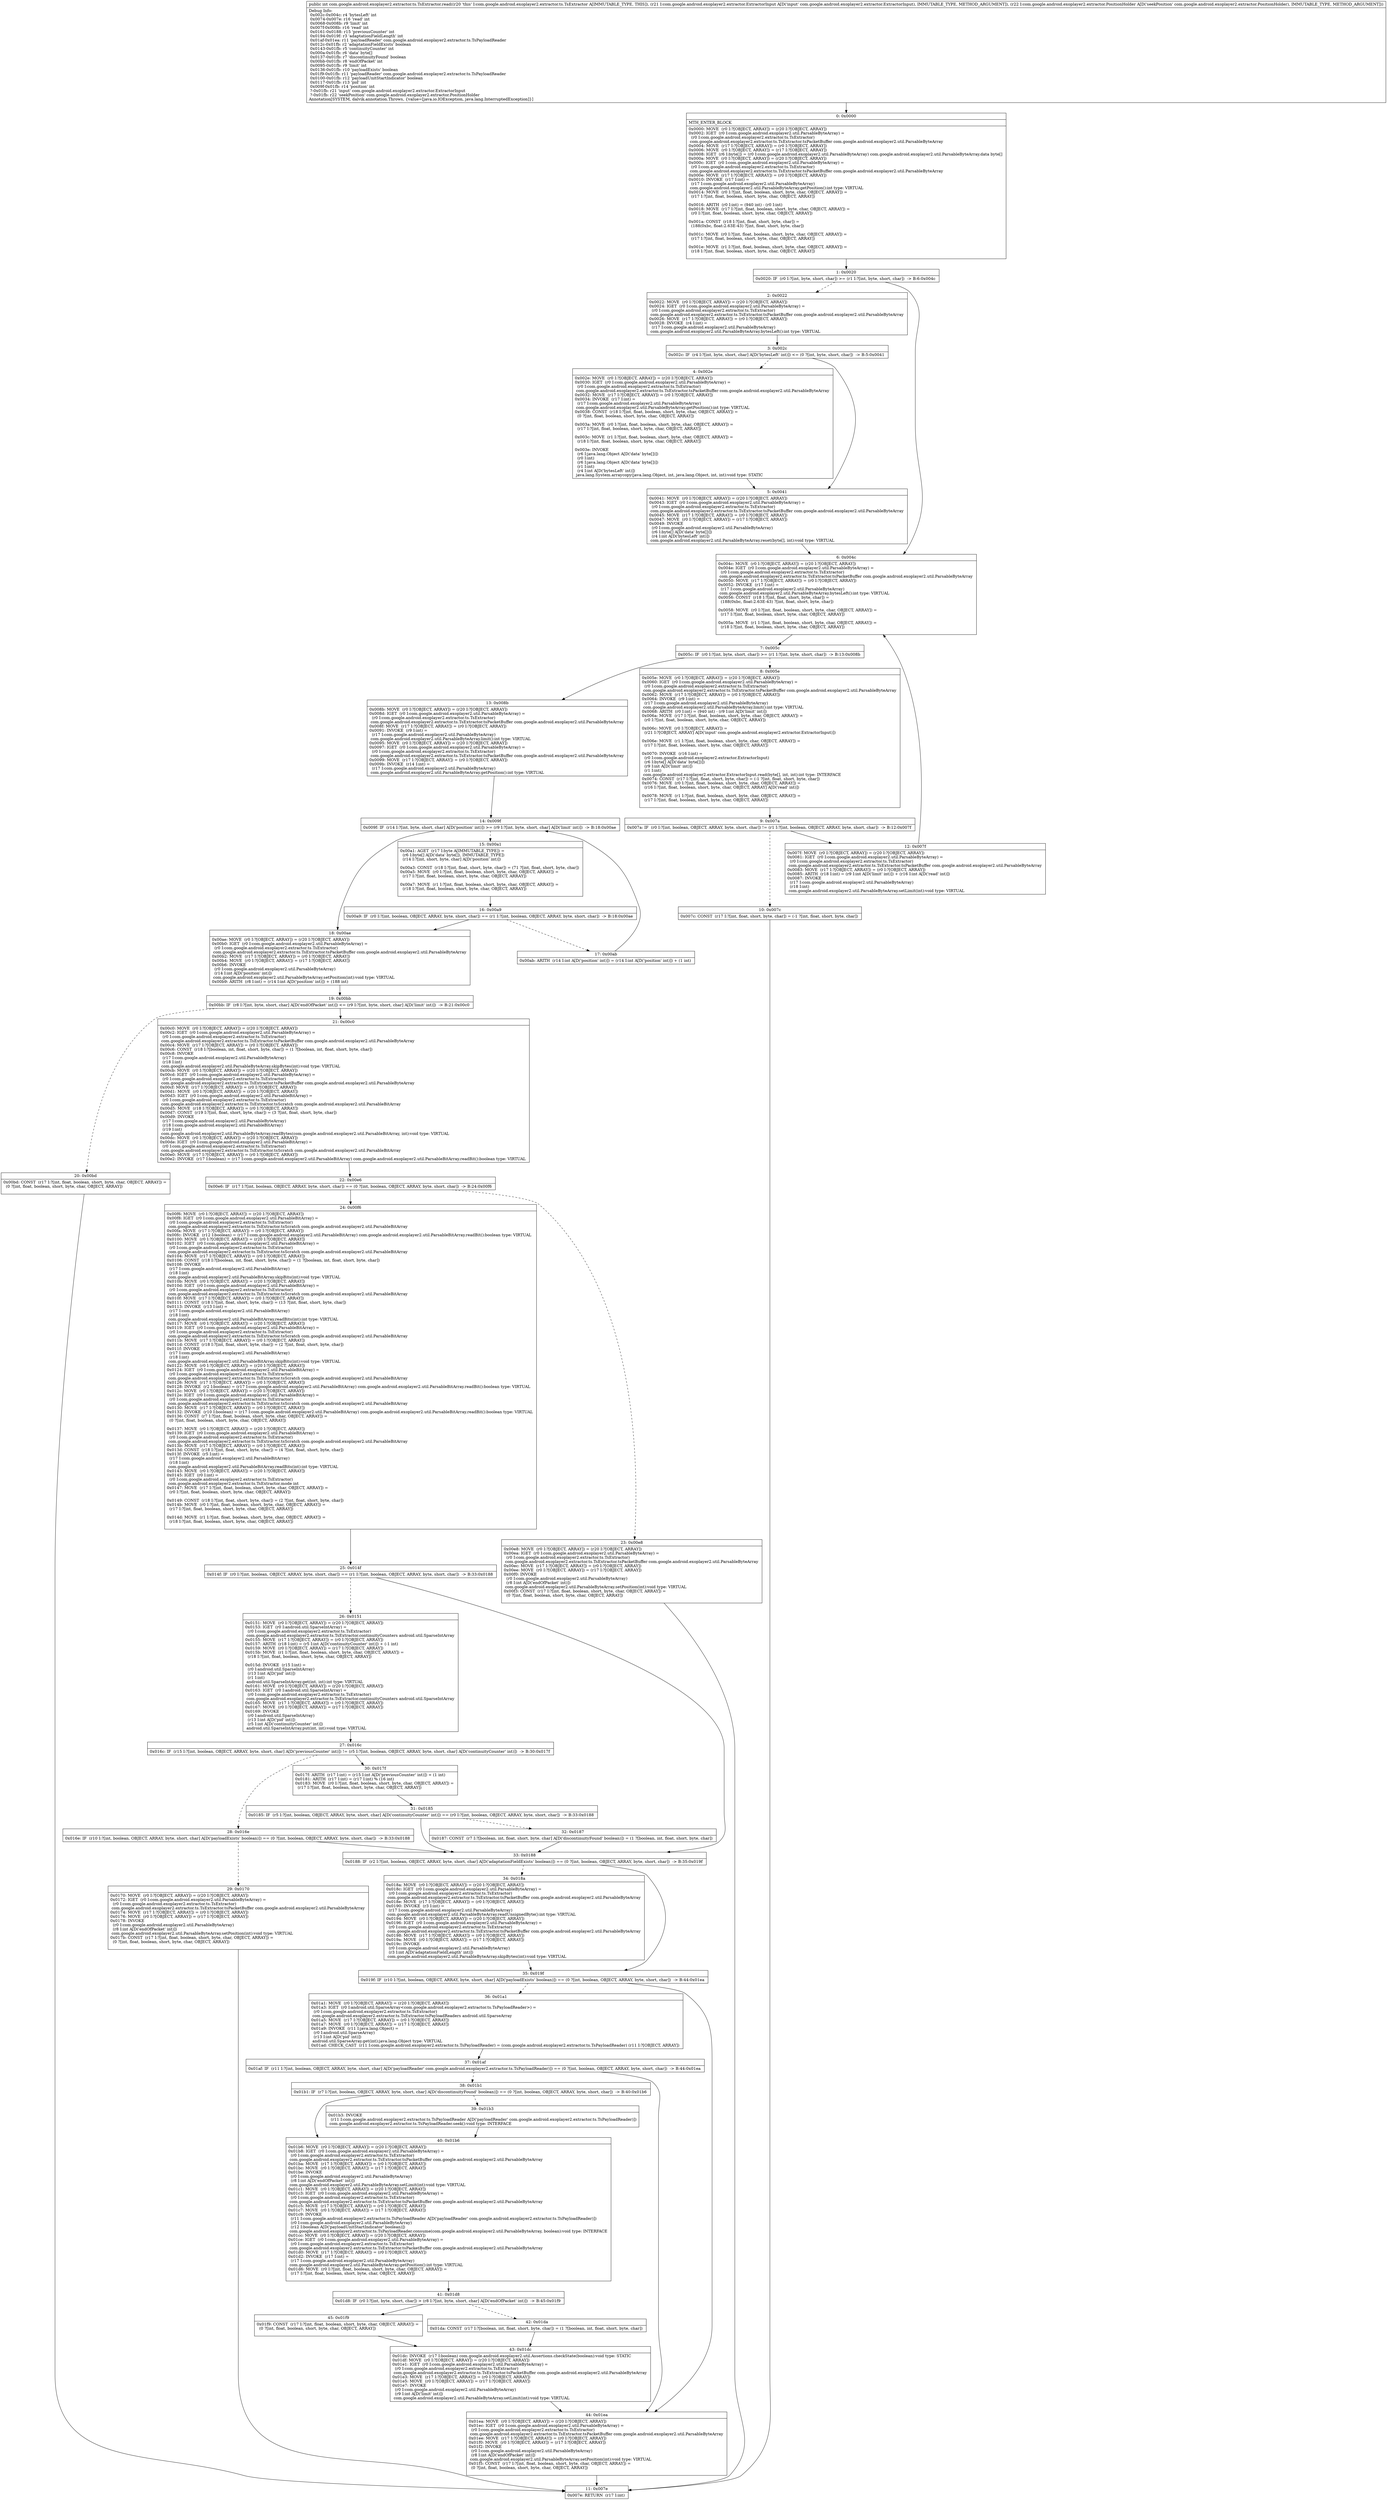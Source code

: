 digraph "CFG forcom.google.android.exoplayer2.extractor.ts.TsExtractor.read(Lcom\/google\/android\/exoplayer2\/extractor\/ExtractorInput;Lcom\/google\/android\/exoplayer2\/extractor\/PositionHolder;)I" {
Node_0 [shape=record,label="{0\:\ 0x0000|MTH_ENTER_BLOCK\l|0x0000: MOVE  (r0 I:?[OBJECT, ARRAY]) = (r20 I:?[OBJECT, ARRAY]) \l0x0002: IGET  (r0 I:com.google.android.exoplayer2.util.ParsableByteArray) = \l  (r0 I:com.google.android.exoplayer2.extractor.ts.TsExtractor)\l com.google.android.exoplayer2.extractor.ts.TsExtractor.tsPacketBuffer com.google.android.exoplayer2.util.ParsableByteArray \l0x0004: MOVE  (r17 I:?[OBJECT, ARRAY]) = (r0 I:?[OBJECT, ARRAY]) \l0x0006: MOVE  (r0 I:?[OBJECT, ARRAY]) = (r17 I:?[OBJECT, ARRAY]) \l0x0008: IGET  (r6 I:byte[]) = (r0 I:com.google.android.exoplayer2.util.ParsableByteArray) com.google.android.exoplayer2.util.ParsableByteArray.data byte[] \l0x000a: MOVE  (r0 I:?[OBJECT, ARRAY]) = (r20 I:?[OBJECT, ARRAY]) \l0x000c: IGET  (r0 I:com.google.android.exoplayer2.util.ParsableByteArray) = \l  (r0 I:com.google.android.exoplayer2.extractor.ts.TsExtractor)\l com.google.android.exoplayer2.extractor.ts.TsExtractor.tsPacketBuffer com.google.android.exoplayer2.util.ParsableByteArray \l0x000e: MOVE  (r17 I:?[OBJECT, ARRAY]) = (r0 I:?[OBJECT, ARRAY]) \l0x0010: INVOKE  (r17 I:int) = \l  (r17 I:com.google.android.exoplayer2.util.ParsableByteArray)\l com.google.android.exoplayer2.util.ParsableByteArray.getPosition():int type: VIRTUAL \l0x0014: MOVE  (r0 I:?[int, float, boolean, short, byte, char, OBJECT, ARRAY]) = \l  (r17 I:?[int, float, boolean, short, byte, char, OBJECT, ARRAY])\l \l0x0016: ARITH  (r0 I:int) = (940 int) \- (r0 I:int) \l0x0018: MOVE  (r17 I:?[int, float, boolean, short, byte, char, OBJECT, ARRAY]) = \l  (r0 I:?[int, float, boolean, short, byte, char, OBJECT, ARRAY])\l \l0x001a: CONST  (r18 I:?[int, float, short, byte, char]) = \l  (188(0xbc, float:2.63E\-43) ?[int, float, short, byte, char])\l \l0x001c: MOVE  (r0 I:?[int, float, boolean, short, byte, char, OBJECT, ARRAY]) = \l  (r17 I:?[int, float, boolean, short, byte, char, OBJECT, ARRAY])\l \l0x001e: MOVE  (r1 I:?[int, float, boolean, short, byte, char, OBJECT, ARRAY]) = \l  (r18 I:?[int, float, boolean, short, byte, char, OBJECT, ARRAY])\l \l}"];
Node_1 [shape=record,label="{1\:\ 0x0020|0x0020: IF  (r0 I:?[int, byte, short, char]) \>= (r1 I:?[int, byte, short, char])  \-\> B:6:0x004c \l}"];
Node_2 [shape=record,label="{2\:\ 0x0022|0x0022: MOVE  (r0 I:?[OBJECT, ARRAY]) = (r20 I:?[OBJECT, ARRAY]) \l0x0024: IGET  (r0 I:com.google.android.exoplayer2.util.ParsableByteArray) = \l  (r0 I:com.google.android.exoplayer2.extractor.ts.TsExtractor)\l com.google.android.exoplayer2.extractor.ts.TsExtractor.tsPacketBuffer com.google.android.exoplayer2.util.ParsableByteArray \l0x0026: MOVE  (r17 I:?[OBJECT, ARRAY]) = (r0 I:?[OBJECT, ARRAY]) \l0x0028: INVOKE  (r4 I:int) = \l  (r17 I:com.google.android.exoplayer2.util.ParsableByteArray)\l com.google.android.exoplayer2.util.ParsableByteArray.bytesLeft():int type: VIRTUAL \l}"];
Node_3 [shape=record,label="{3\:\ 0x002c|0x002c: IF  (r4 I:?[int, byte, short, char] A[D('bytesLeft' int)]) \<= (0 ?[int, byte, short, char])  \-\> B:5:0x0041 \l}"];
Node_4 [shape=record,label="{4\:\ 0x002e|0x002e: MOVE  (r0 I:?[OBJECT, ARRAY]) = (r20 I:?[OBJECT, ARRAY]) \l0x0030: IGET  (r0 I:com.google.android.exoplayer2.util.ParsableByteArray) = \l  (r0 I:com.google.android.exoplayer2.extractor.ts.TsExtractor)\l com.google.android.exoplayer2.extractor.ts.TsExtractor.tsPacketBuffer com.google.android.exoplayer2.util.ParsableByteArray \l0x0032: MOVE  (r17 I:?[OBJECT, ARRAY]) = (r0 I:?[OBJECT, ARRAY]) \l0x0034: INVOKE  (r17 I:int) = \l  (r17 I:com.google.android.exoplayer2.util.ParsableByteArray)\l com.google.android.exoplayer2.util.ParsableByteArray.getPosition():int type: VIRTUAL \l0x0038: CONST  (r18 I:?[int, float, boolean, short, byte, char, OBJECT, ARRAY]) = \l  (0 ?[int, float, boolean, short, byte, char, OBJECT, ARRAY])\l \l0x003a: MOVE  (r0 I:?[int, float, boolean, short, byte, char, OBJECT, ARRAY]) = \l  (r17 I:?[int, float, boolean, short, byte, char, OBJECT, ARRAY])\l \l0x003c: MOVE  (r1 I:?[int, float, boolean, short, byte, char, OBJECT, ARRAY]) = \l  (r18 I:?[int, float, boolean, short, byte, char, OBJECT, ARRAY])\l \l0x003e: INVOKE  \l  (r6 I:java.lang.Object A[D('data' byte[])])\l  (r0 I:int)\l  (r6 I:java.lang.Object A[D('data' byte[])])\l  (r1 I:int)\l  (r4 I:int A[D('bytesLeft' int)])\l java.lang.System.arraycopy(java.lang.Object, int, java.lang.Object, int, int):void type: STATIC \l}"];
Node_5 [shape=record,label="{5\:\ 0x0041|0x0041: MOVE  (r0 I:?[OBJECT, ARRAY]) = (r20 I:?[OBJECT, ARRAY]) \l0x0043: IGET  (r0 I:com.google.android.exoplayer2.util.ParsableByteArray) = \l  (r0 I:com.google.android.exoplayer2.extractor.ts.TsExtractor)\l com.google.android.exoplayer2.extractor.ts.TsExtractor.tsPacketBuffer com.google.android.exoplayer2.util.ParsableByteArray \l0x0045: MOVE  (r17 I:?[OBJECT, ARRAY]) = (r0 I:?[OBJECT, ARRAY]) \l0x0047: MOVE  (r0 I:?[OBJECT, ARRAY]) = (r17 I:?[OBJECT, ARRAY]) \l0x0049: INVOKE  \l  (r0 I:com.google.android.exoplayer2.util.ParsableByteArray)\l  (r6 I:byte[] A[D('data' byte[])])\l  (r4 I:int A[D('bytesLeft' int)])\l com.google.android.exoplayer2.util.ParsableByteArray.reset(byte[], int):void type: VIRTUAL \l}"];
Node_6 [shape=record,label="{6\:\ 0x004c|0x004c: MOVE  (r0 I:?[OBJECT, ARRAY]) = (r20 I:?[OBJECT, ARRAY]) \l0x004e: IGET  (r0 I:com.google.android.exoplayer2.util.ParsableByteArray) = \l  (r0 I:com.google.android.exoplayer2.extractor.ts.TsExtractor)\l com.google.android.exoplayer2.extractor.ts.TsExtractor.tsPacketBuffer com.google.android.exoplayer2.util.ParsableByteArray \l0x0050: MOVE  (r17 I:?[OBJECT, ARRAY]) = (r0 I:?[OBJECT, ARRAY]) \l0x0052: INVOKE  (r17 I:int) = \l  (r17 I:com.google.android.exoplayer2.util.ParsableByteArray)\l com.google.android.exoplayer2.util.ParsableByteArray.bytesLeft():int type: VIRTUAL \l0x0056: CONST  (r18 I:?[int, float, short, byte, char]) = \l  (188(0xbc, float:2.63E\-43) ?[int, float, short, byte, char])\l \l0x0058: MOVE  (r0 I:?[int, float, boolean, short, byte, char, OBJECT, ARRAY]) = \l  (r17 I:?[int, float, boolean, short, byte, char, OBJECT, ARRAY])\l \l0x005a: MOVE  (r1 I:?[int, float, boolean, short, byte, char, OBJECT, ARRAY]) = \l  (r18 I:?[int, float, boolean, short, byte, char, OBJECT, ARRAY])\l \l}"];
Node_7 [shape=record,label="{7\:\ 0x005c|0x005c: IF  (r0 I:?[int, byte, short, char]) \>= (r1 I:?[int, byte, short, char])  \-\> B:13:0x008b \l}"];
Node_8 [shape=record,label="{8\:\ 0x005e|0x005e: MOVE  (r0 I:?[OBJECT, ARRAY]) = (r20 I:?[OBJECT, ARRAY]) \l0x0060: IGET  (r0 I:com.google.android.exoplayer2.util.ParsableByteArray) = \l  (r0 I:com.google.android.exoplayer2.extractor.ts.TsExtractor)\l com.google.android.exoplayer2.extractor.ts.TsExtractor.tsPacketBuffer com.google.android.exoplayer2.util.ParsableByteArray \l0x0062: MOVE  (r17 I:?[OBJECT, ARRAY]) = (r0 I:?[OBJECT, ARRAY]) \l0x0064: INVOKE  (r9 I:int) = \l  (r17 I:com.google.android.exoplayer2.util.ParsableByteArray)\l com.google.android.exoplayer2.util.ParsableByteArray.limit():int type: VIRTUAL \l0x0068: ARITH  (r0 I:int) = (940 int) \- (r9 I:int A[D('limit' int)]) \l0x006a: MOVE  (r17 I:?[int, float, boolean, short, byte, char, OBJECT, ARRAY]) = \l  (r0 I:?[int, float, boolean, short, byte, char, OBJECT, ARRAY])\l \l0x006c: MOVE  (r0 I:?[OBJECT, ARRAY]) = \l  (r21 I:?[OBJECT, ARRAY] A[D('input' com.google.android.exoplayer2.extractor.ExtractorInput)])\l \l0x006e: MOVE  (r1 I:?[int, float, boolean, short, byte, char, OBJECT, ARRAY]) = \l  (r17 I:?[int, float, boolean, short, byte, char, OBJECT, ARRAY])\l \l0x0070: INVOKE  (r16 I:int) = \l  (r0 I:com.google.android.exoplayer2.extractor.ExtractorInput)\l  (r6 I:byte[] A[D('data' byte[])])\l  (r9 I:int A[D('limit' int)])\l  (r1 I:int)\l com.google.android.exoplayer2.extractor.ExtractorInput.read(byte[], int, int):int type: INTERFACE \l0x0074: CONST  (r17 I:?[int, float, short, byte, char]) = (\-1 ?[int, float, short, byte, char]) \l0x0076: MOVE  (r0 I:?[int, float, boolean, short, byte, char, OBJECT, ARRAY]) = \l  (r16 I:?[int, float, boolean, short, byte, char, OBJECT, ARRAY] A[D('read' int)])\l \l0x0078: MOVE  (r1 I:?[int, float, boolean, short, byte, char, OBJECT, ARRAY]) = \l  (r17 I:?[int, float, boolean, short, byte, char, OBJECT, ARRAY])\l \l}"];
Node_9 [shape=record,label="{9\:\ 0x007a|0x007a: IF  (r0 I:?[int, boolean, OBJECT, ARRAY, byte, short, char]) != (r1 I:?[int, boolean, OBJECT, ARRAY, byte, short, char])  \-\> B:12:0x007f \l}"];
Node_10 [shape=record,label="{10\:\ 0x007c|0x007c: CONST  (r17 I:?[int, float, short, byte, char]) = (\-1 ?[int, float, short, byte, char]) \l}"];
Node_11 [shape=record,label="{11\:\ 0x007e|0x007e: RETURN  (r17 I:int) \l}"];
Node_12 [shape=record,label="{12\:\ 0x007f|0x007f: MOVE  (r0 I:?[OBJECT, ARRAY]) = (r20 I:?[OBJECT, ARRAY]) \l0x0081: IGET  (r0 I:com.google.android.exoplayer2.util.ParsableByteArray) = \l  (r0 I:com.google.android.exoplayer2.extractor.ts.TsExtractor)\l com.google.android.exoplayer2.extractor.ts.TsExtractor.tsPacketBuffer com.google.android.exoplayer2.util.ParsableByteArray \l0x0083: MOVE  (r17 I:?[OBJECT, ARRAY]) = (r0 I:?[OBJECT, ARRAY]) \l0x0085: ARITH  (r18 I:int) = (r9 I:int A[D('limit' int)]) + (r16 I:int A[D('read' int)]) \l0x0087: INVOKE  \l  (r17 I:com.google.android.exoplayer2.util.ParsableByteArray)\l  (r18 I:int)\l com.google.android.exoplayer2.util.ParsableByteArray.setLimit(int):void type: VIRTUAL \l}"];
Node_13 [shape=record,label="{13\:\ 0x008b|0x008b: MOVE  (r0 I:?[OBJECT, ARRAY]) = (r20 I:?[OBJECT, ARRAY]) \l0x008d: IGET  (r0 I:com.google.android.exoplayer2.util.ParsableByteArray) = \l  (r0 I:com.google.android.exoplayer2.extractor.ts.TsExtractor)\l com.google.android.exoplayer2.extractor.ts.TsExtractor.tsPacketBuffer com.google.android.exoplayer2.util.ParsableByteArray \l0x008f: MOVE  (r17 I:?[OBJECT, ARRAY]) = (r0 I:?[OBJECT, ARRAY]) \l0x0091: INVOKE  (r9 I:int) = \l  (r17 I:com.google.android.exoplayer2.util.ParsableByteArray)\l com.google.android.exoplayer2.util.ParsableByteArray.limit():int type: VIRTUAL \l0x0095: MOVE  (r0 I:?[OBJECT, ARRAY]) = (r20 I:?[OBJECT, ARRAY]) \l0x0097: IGET  (r0 I:com.google.android.exoplayer2.util.ParsableByteArray) = \l  (r0 I:com.google.android.exoplayer2.extractor.ts.TsExtractor)\l com.google.android.exoplayer2.extractor.ts.TsExtractor.tsPacketBuffer com.google.android.exoplayer2.util.ParsableByteArray \l0x0099: MOVE  (r17 I:?[OBJECT, ARRAY]) = (r0 I:?[OBJECT, ARRAY]) \l0x009b: INVOKE  (r14 I:int) = \l  (r17 I:com.google.android.exoplayer2.util.ParsableByteArray)\l com.google.android.exoplayer2.util.ParsableByteArray.getPosition():int type: VIRTUAL \l}"];
Node_14 [shape=record,label="{14\:\ 0x009f|0x009f: IF  (r14 I:?[int, byte, short, char] A[D('position' int)]) \>= (r9 I:?[int, byte, short, char] A[D('limit' int)])  \-\> B:18:0x00ae \l}"];
Node_15 [shape=record,label="{15\:\ 0x00a1|0x00a1: AGET  (r17 I:byte A[IMMUTABLE_TYPE]) = \l  (r6 I:byte[] A[D('data' byte[]), IMMUTABLE_TYPE])\l  (r14 I:?[int, short, byte, char] A[D('position' int)])\l \l0x00a3: CONST  (r18 I:?[int, float, short, byte, char]) = (71 ?[int, float, short, byte, char]) \l0x00a5: MOVE  (r0 I:?[int, float, boolean, short, byte, char, OBJECT, ARRAY]) = \l  (r17 I:?[int, float, boolean, short, byte, char, OBJECT, ARRAY])\l \l0x00a7: MOVE  (r1 I:?[int, float, boolean, short, byte, char, OBJECT, ARRAY]) = \l  (r18 I:?[int, float, boolean, short, byte, char, OBJECT, ARRAY])\l \l}"];
Node_16 [shape=record,label="{16\:\ 0x00a9|0x00a9: IF  (r0 I:?[int, boolean, OBJECT, ARRAY, byte, short, char]) == (r1 I:?[int, boolean, OBJECT, ARRAY, byte, short, char])  \-\> B:18:0x00ae \l}"];
Node_17 [shape=record,label="{17\:\ 0x00ab|0x00ab: ARITH  (r14 I:int A[D('position' int)]) = (r14 I:int A[D('position' int)]) + (1 int) \l}"];
Node_18 [shape=record,label="{18\:\ 0x00ae|0x00ae: MOVE  (r0 I:?[OBJECT, ARRAY]) = (r20 I:?[OBJECT, ARRAY]) \l0x00b0: IGET  (r0 I:com.google.android.exoplayer2.util.ParsableByteArray) = \l  (r0 I:com.google.android.exoplayer2.extractor.ts.TsExtractor)\l com.google.android.exoplayer2.extractor.ts.TsExtractor.tsPacketBuffer com.google.android.exoplayer2.util.ParsableByteArray \l0x00b2: MOVE  (r17 I:?[OBJECT, ARRAY]) = (r0 I:?[OBJECT, ARRAY]) \l0x00b4: MOVE  (r0 I:?[OBJECT, ARRAY]) = (r17 I:?[OBJECT, ARRAY]) \l0x00b6: INVOKE  \l  (r0 I:com.google.android.exoplayer2.util.ParsableByteArray)\l  (r14 I:int A[D('position' int)])\l com.google.android.exoplayer2.util.ParsableByteArray.setPosition(int):void type: VIRTUAL \l0x00b9: ARITH  (r8 I:int) = (r14 I:int A[D('position' int)]) + (188 int) \l}"];
Node_19 [shape=record,label="{19\:\ 0x00bb|0x00bb: IF  (r8 I:?[int, byte, short, char] A[D('endOfPacket' int)]) \<= (r9 I:?[int, byte, short, char] A[D('limit' int)])  \-\> B:21:0x00c0 \l}"];
Node_20 [shape=record,label="{20\:\ 0x00bd|0x00bd: CONST  (r17 I:?[int, float, boolean, short, byte, char, OBJECT, ARRAY]) = \l  (0 ?[int, float, boolean, short, byte, char, OBJECT, ARRAY])\l \l}"];
Node_21 [shape=record,label="{21\:\ 0x00c0|0x00c0: MOVE  (r0 I:?[OBJECT, ARRAY]) = (r20 I:?[OBJECT, ARRAY]) \l0x00c2: IGET  (r0 I:com.google.android.exoplayer2.util.ParsableByteArray) = \l  (r0 I:com.google.android.exoplayer2.extractor.ts.TsExtractor)\l com.google.android.exoplayer2.extractor.ts.TsExtractor.tsPacketBuffer com.google.android.exoplayer2.util.ParsableByteArray \l0x00c4: MOVE  (r17 I:?[OBJECT, ARRAY]) = (r0 I:?[OBJECT, ARRAY]) \l0x00c6: CONST  (r18 I:?[boolean, int, float, short, byte, char]) = (1 ?[boolean, int, float, short, byte, char]) \l0x00c8: INVOKE  \l  (r17 I:com.google.android.exoplayer2.util.ParsableByteArray)\l  (r18 I:int)\l com.google.android.exoplayer2.util.ParsableByteArray.skipBytes(int):void type: VIRTUAL \l0x00cb: MOVE  (r0 I:?[OBJECT, ARRAY]) = (r20 I:?[OBJECT, ARRAY]) \l0x00cd: IGET  (r0 I:com.google.android.exoplayer2.util.ParsableByteArray) = \l  (r0 I:com.google.android.exoplayer2.extractor.ts.TsExtractor)\l com.google.android.exoplayer2.extractor.ts.TsExtractor.tsPacketBuffer com.google.android.exoplayer2.util.ParsableByteArray \l0x00cf: MOVE  (r17 I:?[OBJECT, ARRAY]) = (r0 I:?[OBJECT, ARRAY]) \l0x00d1: MOVE  (r0 I:?[OBJECT, ARRAY]) = (r20 I:?[OBJECT, ARRAY]) \l0x00d3: IGET  (r0 I:com.google.android.exoplayer2.util.ParsableBitArray) = \l  (r0 I:com.google.android.exoplayer2.extractor.ts.TsExtractor)\l com.google.android.exoplayer2.extractor.ts.TsExtractor.tsScratch com.google.android.exoplayer2.util.ParsableBitArray \l0x00d5: MOVE  (r18 I:?[OBJECT, ARRAY]) = (r0 I:?[OBJECT, ARRAY]) \l0x00d7: CONST  (r19 I:?[int, float, short, byte, char]) = (3 ?[int, float, short, byte, char]) \l0x00d9: INVOKE  \l  (r17 I:com.google.android.exoplayer2.util.ParsableByteArray)\l  (r18 I:com.google.android.exoplayer2.util.ParsableBitArray)\l  (r19 I:int)\l com.google.android.exoplayer2.util.ParsableByteArray.readBytes(com.google.android.exoplayer2.util.ParsableBitArray, int):void type: VIRTUAL \l0x00dc: MOVE  (r0 I:?[OBJECT, ARRAY]) = (r20 I:?[OBJECT, ARRAY]) \l0x00de: IGET  (r0 I:com.google.android.exoplayer2.util.ParsableBitArray) = \l  (r0 I:com.google.android.exoplayer2.extractor.ts.TsExtractor)\l com.google.android.exoplayer2.extractor.ts.TsExtractor.tsScratch com.google.android.exoplayer2.util.ParsableBitArray \l0x00e0: MOVE  (r17 I:?[OBJECT, ARRAY]) = (r0 I:?[OBJECT, ARRAY]) \l0x00e2: INVOKE  (r17 I:boolean) = (r17 I:com.google.android.exoplayer2.util.ParsableBitArray) com.google.android.exoplayer2.util.ParsableBitArray.readBit():boolean type: VIRTUAL \l}"];
Node_22 [shape=record,label="{22\:\ 0x00e6|0x00e6: IF  (r17 I:?[int, boolean, OBJECT, ARRAY, byte, short, char]) == (0 ?[int, boolean, OBJECT, ARRAY, byte, short, char])  \-\> B:24:0x00f6 \l}"];
Node_23 [shape=record,label="{23\:\ 0x00e8|0x00e8: MOVE  (r0 I:?[OBJECT, ARRAY]) = (r20 I:?[OBJECT, ARRAY]) \l0x00ea: IGET  (r0 I:com.google.android.exoplayer2.util.ParsableByteArray) = \l  (r0 I:com.google.android.exoplayer2.extractor.ts.TsExtractor)\l com.google.android.exoplayer2.extractor.ts.TsExtractor.tsPacketBuffer com.google.android.exoplayer2.util.ParsableByteArray \l0x00ec: MOVE  (r17 I:?[OBJECT, ARRAY]) = (r0 I:?[OBJECT, ARRAY]) \l0x00ee: MOVE  (r0 I:?[OBJECT, ARRAY]) = (r17 I:?[OBJECT, ARRAY]) \l0x00f0: INVOKE  \l  (r0 I:com.google.android.exoplayer2.util.ParsableByteArray)\l  (r8 I:int A[D('endOfPacket' int)])\l com.google.android.exoplayer2.util.ParsableByteArray.setPosition(int):void type: VIRTUAL \l0x00f3: CONST  (r17 I:?[int, float, boolean, short, byte, char, OBJECT, ARRAY]) = \l  (0 ?[int, float, boolean, short, byte, char, OBJECT, ARRAY])\l \l}"];
Node_24 [shape=record,label="{24\:\ 0x00f6|0x00f6: MOVE  (r0 I:?[OBJECT, ARRAY]) = (r20 I:?[OBJECT, ARRAY]) \l0x00f8: IGET  (r0 I:com.google.android.exoplayer2.util.ParsableBitArray) = \l  (r0 I:com.google.android.exoplayer2.extractor.ts.TsExtractor)\l com.google.android.exoplayer2.extractor.ts.TsExtractor.tsScratch com.google.android.exoplayer2.util.ParsableBitArray \l0x00fa: MOVE  (r17 I:?[OBJECT, ARRAY]) = (r0 I:?[OBJECT, ARRAY]) \l0x00fc: INVOKE  (r12 I:boolean) = (r17 I:com.google.android.exoplayer2.util.ParsableBitArray) com.google.android.exoplayer2.util.ParsableBitArray.readBit():boolean type: VIRTUAL \l0x0100: MOVE  (r0 I:?[OBJECT, ARRAY]) = (r20 I:?[OBJECT, ARRAY]) \l0x0102: IGET  (r0 I:com.google.android.exoplayer2.util.ParsableBitArray) = \l  (r0 I:com.google.android.exoplayer2.extractor.ts.TsExtractor)\l com.google.android.exoplayer2.extractor.ts.TsExtractor.tsScratch com.google.android.exoplayer2.util.ParsableBitArray \l0x0104: MOVE  (r17 I:?[OBJECT, ARRAY]) = (r0 I:?[OBJECT, ARRAY]) \l0x0106: CONST  (r18 I:?[boolean, int, float, short, byte, char]) = (1 ?[boolean, int, float, short, byte, char]) \l0x0108: INVOKE  \l  (r17 I:com.google.android.exoplayer2.util.ParsableBitArray)\l  (r18 I:int)\l com.google.android.exoplayer2.util.ParsableBitArray.skipBits(int):void type: VIRTUAL \l0x010b: MOVE  (r0 I:?[OBJECT, ARRAY]) = (r20 I:?[OBJECT, ARRAY]) \l0x010d: IGET  (r0 I:com.google.android.exoplayer2.util.ParsableBitArray) = \l  (r0 I:com.google.android.exoplayer2.extractor.ts.TsExtractor)\l com.google.android.exoplayer2.extractor.ts.TsExtractor.tsScratch com.google.android.exoplayer2.util.ParsableBitArray \l0x010f: MOVE  (r17 I:?[OBJECT, ARRAY]) = (r0 I:?[OBJECT, ARRAY]) \l0x0111: CONST  (r18 I:?[int, float, short, byte, char]) = (13 ?[int, float, short, byte, char]) \l0x0113: INVOKE  (r13 I:int) = \l  (r17 I:com.google.android.exoplayer2.util.ParsableBitArray)\l  (r18 I:int)\l com.google.android.exoplayer2.util.ParsableBitArray.readBits(int):int type: VIRTUAL \l0x0117: MOVE  (r0 I:?[OBJECT, ARRAY]) = (r20 I:?[OBJECT, ARRAY]) \l0x0119: IGET  (r0 I:com.google.android.exoplayer2.util.ParsableBitArray) = \l  (r0 I:com.google.android.exoplayer2.extractor.ts.TsExtractor)\l com.google.android.exoplayer2.extractor.ts.TsExtractor.tsScratch com.google.android.exoplayer2.util.ParsableBitArray \l0x011b: MOVE  (r17 I:?[OBJECT, ARRAY]) = (r0 I:?[OBJECT, ARRAY]) \l0x011d: CONST  (r18 I:?[int, float, short, byte, char]) = (2 ?[int, float, short, byte, char]) \l0x011f: INVOKE  \l  (r17 I:com.google.android.exoplayer2.util.ParsableBitArray)\l  (r18 I:int)\l com.google.android.exoplayer2.util.ParsableBitArray.skipBits(int):void type: VIRTUAL \l0x0122: MOVE  (r0 I:?[OBJECT, ARRAY]) = (r20 I:?[OBJECT, ARRAY]) \l0x0124: IGET  (r0 I:com.google.android.exoplayer2.util.ParsableBitArray) = \l  (r0 I:com.google.android.exoplayer2.extractor.ts.TsExtractor)\l com.google.android.exoplayer2.extractor.ts.TsExtractor.tsScratch com.google.android.exoplayer2.util.ParsableBitArray \l0x0126: MOVE  (r17 I:?[OBJECT, ARRAY]) = (r0 I:?[OBJECT, ARRAY]) \l0x0128: INVOKE  (r2 I:boolean) = (r17 I:com.google.android.exoplayer2.util.ParsableBitArray) com.google.android.exoplayer2.util.ParsableBitArray.readBit():boolean type: VIRTUAL \l0x012c: MOVE  (r0 I:?[OBJECT, ARRAY]) = (r20 I:?[OBJECT, ARRAY]) \l0x012e: IGET  (r0 I:com.google.android.exoplayer2.util.ParsableBitArray) = \l  (r0 I:com.google.android.exoplayer2.extractor.ts.TsExtractor)\l com.google.android.exoplayer2.extractor.ts.TsExtractor.tsScratch com.google.android.exoplayer2.util.ParsableBitArray \l0x0130: MOVE  (r17 I:?[OBJECT, ARRAY]) = (r0 I:?[OBJECT, ARRAY]) \l0x0132: INVOKE  (r10 I:boolean) = (r17 I:com.google.android.exoplayer2.util.ParsableBitArray) com.google.android.exoplayer2.util.ParsableBitArray.readBit():boolean type: VIRTUAL \l0x0136: CONST  (r7 I:?[int, float, boolean, short, byte, char, OBJECT, ARRAY]) = \l  (0 ?[int, float, boolean, short, byte, char, OBJECT, ARRAY])\l \l0x0137: MOVE  (r0 I:?[OBJECT, ARRAY]) = (r20 I:?[OBJECT, ARRAY]) \l0x0139: IGET  (r0 I:com.google.android.exoplayer2.util.ParsableBitArray) = \l  (r0 I:com.google.android.exoplayer2.extractor.ts.TsExtractor)\l com.google.android.exoplayer2.extractor.ts.TsExtractor.tsScratch com.google.android.exoplayer2.util.ParsableBitArray \l0x013b: MOVE  (r17 I:?[OBJECT, ARRAY]) = (r0 I:?[OBJECT, ARRAY]) \l0x013d: CONST  (r18 I:?[int, float, short, byte, char]) = (4 ?[int, float, short, byte, char]) \l0x013f: INVOKE  (r5 I:int) = \l  (r17 I:com.google.android.exoplayer2.util.ParsableBitArray)\l  (r18 I:int)\l com.google.android.exoplayer2.util.ParsableBitArray.readBits(int):int type: VIRTUAL \l0x0143: MOVE  (r0 I:?[OBJECT, ARRAY]) = (r20 I:?[OBJECT, ARRAY]) \l0x0145: IGET  (r0 I:int) = \l  (r0 I:com.google.android.exoplayer2.extractor.ts.TsExtractor)\l com.google.android.exoplayer2.extractor.ts.TsExtractor.mode int \l0x0147: MOVE  (r17 I:?[int, float, boolean, short, byte, char, OBJECT, ARRAY]) = \l  (r0 I:?[int, float, boolean, short, byte, char, OBJECT, ARRAY])\l \l0x0149: CONST  (r18 I:?[int, float, short, byte, char]) = (2 ?[int, float, short, byte, char]) \l0x014b: MOVE  (r0 I:?[int, float, boolean, short, byte, char, OBJECT, ARRAY]) = \l  (r17 I:?[int, float, boolean, short, byte, char, OBJECT, ARRAY])\l \l0x014d: MOVE  (r1 I:?[int, float, boolean, short, byte, char, OBJECT, ARRAY]) = \l  (r18 I:?[int, float, boolean, short, byte, char, OBJECT, ARRAY])\l \l}"];
Node_25 [shape=record,label="{25\:\ 0x014f|0x014f: IF  (r0 I:?[int, boolean, OBJECT, ARRAY, byte, short, char]) == (r1 I:?[int, boolean, OBJECT, ARRAY, byte, short, char])  \-\> B:33:0x0188 \l}"];
Node_26 [shape=record,label="{26\:\ 0x0151|0x0151: MOVE  (r0 I:?[OBJECT, ARRAY]) = (r20 I:?[OBJECT, ARRAY]) \l0x0153: IGET  (r0 I:android.util.SparseIntArray) = \l  (r0 I:com.google.android.exoplayer2.extractor.ts.TsExtractor)\l com.google.android.exoplayer2.extractor.ts.TsExtractor.continuityCounters android.util.SparseIntArray \l0x0155: MOVE  (r17 I:?[OBJECT, ARRAY]) = (r0 I:?[OBJECT, ARRAY]) \l0x0157: ARITH  (r18 I:int) = (r5 I:int A[D('continuityCounter' int)]) + (\-1 int) \l0x0159: MOVE  (r0 I:?[OBJECT, ARRAY]) = (r17 I:?[OBJECT, ARRAY]) \l0x015b: MOVE  (r1 I:?[int, float, boolean, short, byte, char, OBJECT, ARRAY]) = \l  (r18 I:?[int, float, boolean, short, byte, char, OBJECT, ARRAY])\l \l0x015d: INVOKE  (r15 I:int) = \l  (r0 I:android.util.SparseIntArray)\l  (r13 I:int A[D('pid' int)])\l  (r1 I:int)\l android.util.SparseIntArray.get(int, int):int type: VIRTUAL \l0x0161: MOVE  (r0 I:?[OBJECT, ARRAY]) = (r20 I:?[OBJECT, ARRAY]) \l0x0163: IGET  (r0 I:android.util.SparseIntArray) = \l  (r0 I:com.google.android.exoplayer2.extractor.ts.TsExtractor)\l com.google.android.exoplayer2.extractor.ts.TsExtractor.continuityCounters android.util.SparseIntArray \l0x0165: MOVE  (r17 I:?[OBJECT, ARRAY]) = (r0 I:?[OBJECT, ARRAY]) \l0x0167: MOVE  (r0 I:?[OBJECT, ARRAY]) = (r17 I:?[OBJECT, ARRAY]) \l0x0169: INVOKE  \l  (r0 I:android.util.SparseIntArray)\l  (r13 I:int A[D('pid' int)])\l  (r5 I:int A[D('continuityCounter' int)])\l android.util.SparseIntArray.put(int, int):void type: VIRTUAL \l}"];
Node_27 [shape=record,label="{27\:\ 0x016c|0x016c: IF  (r15 I:?[int, boolean, OBJECT, ARRAY, byte, short, char] A[D('previousCounter' int)]) != (r5 I:?[int, boolean, OBJECT, ARRAY, byte, short, char] A[D('continuityCounter' int)])  \-\> B:30:0x017f \l}"];
Node_28 [shape=record,label="{28\:\ 0x016e|0x016e: IF  (r10 I:?[int, boolean, OBJECT, ARRAY, byte, short, char] A[D('payloadExists' boolean)]) == (0 ?[int, boolean, OBJECT, ARRAY, byte, short, char])  \-\> B:33:0x0188 \l}"];
Node_29 [shape=record,label="{29\:\ 0x0170|0x0170: MOVE  (r0 I:?[OBJECT, ARRAY]) = (r20 I:?[OBJECT, ARRAY]) \l0x0172: IGET  (r0 I:com.google.android.exoplayer2.util.ParsableByteArray) = \l  (r0 I:com.google.android.exoplayer2.extractor.ts.TsExtractor)\l com.google.android.exoplayer2.extractor.ts.TsExtractor.tsPacketBuffer com.google.android.exoplayer2.util.ParsableByteArray \l0x0174: MOVE  (r17 I:?[OBJECT, ARRAY]) = (r0 I:?[OBJECT, ARRAY]) \l0x0176: MOVE  (r0 I:?[OBJECT, ARRAY]) = (r17 I:?[OBJECT, ARRAY]) \l0x0178: INVOKE  \l  (r0 I:com.google.android.exoplayer2.util.ParsableByteArray)\l  (r8 I:int A[D('endOfPacket' int)])\l com.google.android.exoplayer2.util.ParsableByteArray.setPosition(int):void type: VIRTUAL \l0x017b: CONST  (r17 I:?[int, float, boolean, short, byte, char, OBJECT, ARRAY]) = \l  (0 ?[int, float, boolean, short, byte, char, OBJECT, ARRAY])\l \l}"];
Node_30 [shape=record,label="{30\:\ 0x017f|0x017f: ARITH  (r17 I:int) = (r15 I:int A[D('previousCounter' int)]) + (1 int) \l0x0181: ARITH  (r17 I:int) = (r17 I:int) % (16 int) \l0x0183: MOVE  (r0 I:?[int, float, boolean, short, byte, char, OBJECT, ARRAY]) = \l  (r17 I:?[int, float, boolean, short, byte, char, OBJECT, ARRAY])\l \l}"];
Node_31 [shape=record,label="{31\:\ 0x0185|0x0185: IF  (r5 I:?[int, boolean, OBJECT, ARRAY, byte, short, char] A[D('continuityCounter' int)]) == (r0 I:?[int, boolean, OBJECT, ARRAY, byte, short, char])  \-\> B:33:0x0188 \l}"];
Node_32 [shape=record,label="{32\:\ 0x0187|0x0187: CONST  (r7 I:?[boolean, int, float, short, byte, char] A[D('discontinuityFound' boolean)]) = (1 ?[boolean, int, float, short, byte, char]) \l}"];
Node_33 [shape=record,label="{33\:\ 0x0188|0x0188: IF  (r2 I:?[int, boolean, OBJECT, ARRAY, byte, short, char] A[D('adaptationFieldExists' boolean)]) == (0 ?[int, boolean, OBJECT, ARRAY, byte, short, char])  \-\> B:35:0x019f \l}"];
Node_34 [shape=record,label="{34\:\ 0x018a|0x018a: MOVE  (r0 I:?[OBJECT, ARRAY]) = (r20 I:?[OBJECT, ARRAY]) \l0x018c: IGET  (r0 I:com.google.android.exoplayer2.util.ParsableByteArray) = \l  (r0 I:com.google.android.exoplayer2.extractor.ts.TsExtractor)\l com.google.android.exoplayer2.extractor.ts.TsExtractor.tsPacketBuffer com.google.android.exoplayer2.util.ParsableByteArray \l0x018e: MOVE  (r17 I:?[OBJECT, ARRAY]) = (r0 I:?[OBJECT, ARRAY]) \l0x0190: INVOKE  (r3 I:int) = \l  (r17 I:com.google.android.exoplayer2.util.ParsableByteArray)\l com.google.android.exoplayer2.util.ParsableByteArray.readUnsignedByte():int type: VIRTUAL \l0x0194: MOVE  (r0 I:?[OBJECT, ARRAY]) = (r20 I:?[OBJECT, ARRAY]) \l0x0196: IGET  (r0 I:com.google.android.exoplayer2.util.ParsableByteArray) = \l  (r0 I:com.google.android.exoplayer2.extractor.ts.TsExtractor)\l com.google.android.exoplayer2.extractor.ts.TsExtractor.tsPacketBuffer com.google.android.exoplayer2.util.ParsableByteArray \l0x0198: MOVE  (r17 I:?[OBJECT, ARRAY]) = (r0 I:?[OBJECT, ARRAY]) \l0x019a: MOVE  (r0 I:?[OBJECT, ARRAY]) = (r17 I:?[OBJECT, ARRAY]) \l0x019c: INVOKE  \l  (r0 I:com.google.android.exoplayer2.util.ParsableByteArray)\l  (r3 I:int A[D('adaptationFieldLength' int)])\l com.google.android.exoplayer2.util.ParsableByteArray.skipBytes(int):void type: VIRTUAL \l}"];
Node_35 [shape=record,label="{35\:\ 0x019f|0x019f: IF  (r10 I:?[int, boolean, OBJECT, ARRAY, byte, short, char] A[D('payloadExists' boolean)]) == (0 ?[int, boolean, OBJECT, ARRAY, byte, short, char])  \-\> B:44:0x01ea \l}"];
Node_36 [shape=record,label="{36\:\ 0x01a1|0x01a1: MOVE  (r0 I:?[OBJECT, ARRAY]) = (r20 I:?[OBJECT, ARRAY]) \l0x01a3: IGET  (r0 I:android.util.SparseArray\<com.google.android.exoplayer2.extractor.ts.TsPayloadReader\>) = \l  (r0 I:com.google.android.exoplayer2.extractor.ts.TsExtractor)\l com.google.android.exoplayer2.extractor.ts.TsExtractor.tsPayloadReaders android.util.SparseArray \l0x01a5: MOVE  (r17 I:?[OBJECT, ARRAY]) = (r0 I:?[OBJECT, ARRAY]) \l0x01a7: MOVE  (r0 I:?[OBJECT, ARRAY]) = (r17 I:?[OBJECT, ARRAY]) \l0x01a9: INVOKE  (r11 I:java.lang.Object) = \l  (r0 I:android.util.SparseArray)\l  (r13 I:int A[D('pid' int)])\l android.util.SparseArray.get(int):java.lang.Object type: VIRTUAL \l0x01ad: CHECK_CAST  (r11 I:com.google.android.exoplayer2.extractor.ts.TsPayloadReader) = (com.google.android.exoplayer2.extractor.ts.TsPayloadReader) (r11 I:?[OBJECT, ARRAY]) \l}"];
Node_37 [shape=record,label="{37\:\ 0x01af|0x01af: IF  (r11 I:?[int, boolean, OBJECT, ARRAY, byte, short, char] A[D('payloadReader' com.google.android.exoplayer2.extractor.ts.TsPayloadReader)]) == (0 ?[int, boolean, OBJECT, ARRAY, byte, short, char])  \-\> B:44:0x01ea \l}"];
Node_38 [shape=record,label="{38\:\ 0x01b1|0x01b1: IF  (r7 I:?[int, boolean, OBJECT, ARRAY, byte, short, char] A[D('discontinuityFound' boolean)]) == (0 ?[int, boolean, OBJECT, ARRAY, byte, short, char])  \-\> B:40:0x01b6 \l}"];
Node_39 [shape=record,label="{39\:\ 0x01b3|0x01b3: INVOKE  \l  (r11 I:com.google.android.exoplayer2.extractor.ts.TsPayloadReader A[D('payloadReader' com.google.android.exoplayer2.extractor.ts.TsPayloadReader)])\l com.google.android.exoplayer2.extractor.ts.TsPayloadReader.seek():void type: INTERFACE \l}"];
Node_40 [shape=record,label="{40\:\ 0x01b6|0x01b6: MOVE  (r0 I:?[OBJECT, ARRAY]) = (r20 I:?[OBJECT, ARRAY]) \l0x01b8: IGET  (r0 I:com.google.android.exoplayer2.util.ParsableByteArray) = \l  (r0 I:com.google.android.exoplayer2.extractor.ts.TsExtractor)\l com.google.android.exoplayer2.extractor.ts.TsExtractor.tsPacketBuffer com.google.android.exoplayer2.util.ParsableByteArray \l0x01ba: MOVE  (r17 I:?[OBJECT, ARRAY]) = (r0 I:?[OBJECT, ARRAY]) \l0x01bc: MOVE  (r0 I:?[OBJECT, ARRAY]) = (r17 I:?[OBJECT, ARRAY]) \l0x01be: INVOKE  \l  (r0 I:com.google.android.exoplayer2.util.ParsableByteArray)\l  (r8 I:int A[D('endOfPacket' int)])\l com.google.android.exoplayer2.util.ParsableByteArray.setLimit(int):void type: VIRTUAL \l0x01c1: MOVE  (r0 I:?[OBJECT, ARRAY]) = (r20 I:?[OBJECT, ARRAY]) \l0x01c3: IGET  (r0 I:com.google.android.exoplayer2.util.ParsableByteArray) = \l  (r0 I:com.google.android.exoplayer2.extractor.ts.TsExtractor)\l com.google.android.exoplayer2.extractor.ts.TsExtractor.tsPacketBuffer com.google.android.exoplayer2.util.ParsableByteArray \l0x01c5: MOVE  (r17 I:?[OBJECT, ARRAY]) = (r0 I:?[OBJECT, ARRAY]) \l0x01c7: MOVE  (r0 I:?[OBJECT, ARRAY]) = (r17 I:?[OBJECT, ARRAY]) \l0x01c9: INVOKE  \l  (r11 I:com.google.android.exoplayer2.extractor.ts.TsPayloadReader A[D('payloadReader' com.google.android.exoplayer2.extractor.ts.TsPayloadReader)])\l  (r0 I:com.google.android.exoplayer2.util.ParsableByteArray)\l  (r12 I:boolean A[D('payloadUnitStartIndicator' boolean)])\l com.google.android.exoplayer2.extractor.ts.TsPayloadReader.consume(com.google.android.exoplayer2.util.ParsableByteArray, boolean):void type: INTERFACE \l0x01cc: MOVE  (r0 I:?[OBJECT, ARRAY]) = (r20 I:?[OBJECT, ARRAY]) \l0x01ce: IGET  (r0 I:com.google.android.exoplayer2.util.ParsableByteArray) = \l  (r0 I:com.google.android.exoplayer2.extractor.ts.TsExtractor)\l com.google.android.exoplayer2.extractor.ts.TsExtractor.tsPacketBuffer com.google.android.exoplayer2.util.ParsableByteArray \l0x01d0: MOVE  (r17 I:?[OBJECT, ARRAY]) = (r0 I:?[OBJECT, ARRAY]) \l0x01d2: INVOKE  (r17 I:int) = \l  (r17 I:com.google.android.exoplayer2.util.ParsableByteArray)\l com.google.android.exoplayer2.util.ParsableByteArray.getPosition():int type: VIRTUAL \l0x01d6: MOVE  (r0 I:?[int, float, boolean, short, byte, char, OBJECT, ARRAY]) = \l  (r17 I:?[int, float, boolean, short, byte, char, OBJECT, ARRAY])\l \l}"];
Node_41 [shape=record,label="{41\:\ 0x01d8|0x01d8: IF  (r0 I:?[int, byte, short, char]) \> (r8 I:?[int, byte, short, char] A[D('endOfPacket' int)])  \-\> B:45:0x01f9 \l}"];
Node_42 [shape=record,label="{42\:\ 0x01da|0x01da: CONST  (r17 I:?[boolean, int, float, short, byte, char]) = (1 ?[boolean, int, float, short, byte, char]) \l}"];
Node_43 [shape=record,label="{43\:\ 0x01dc|0x01dc: INVOKE  (r17 I:boolean) com.google.android.exoplayer2.util.Assertions.checkState(boolean):void type: STATIC \l0x01df: MOVE  (r0 I:?[OBJECT, ARRAY]) = (r20 I:?[OBJECT, ARRAY]) \l0x01e1: IGET  (r0 I:com.google.android.exoplayer2.util.ParsableByteArray) = \l  (r0 I:com.google.android.exoplayer2.extractor.ts.TsExtractor)\l com.google.android.exoplayer2.extractor.ts.TsExtractor.tsPacketBuffer com.google.android.exoplayer2.util.ParsableByteArray \l0x01e3: MOVE  (r17 I:?[OBJECT, ARRAY]) = (r0 I:?[OBJECT, ARRAY]) \l0x01e5: MOVE  (r0 I:?[OBJECT, ARRAY]) = (r17 I:?[OBJECT, ARRAY]) \l0x01e7: INVOKE  \l  (r0 I:com.google.android.exoplayer2.util.ParsableByteArray)\l  (r9 I:int A[D('limit' int)])\l com.google.android.exoplayer2.util.ParsableByteArray.setLimit(int):void type: VIRTUAL \l}"];
Node_44 [shape=record,label="{44\:\ 0x01ea|0x01ea: MOVE  (r0 I:?[OBJECT, ARRAY]) = (r20 I:?[OBJECT, ARRAY]) \l0x01ec: IGET  (r0 I:com.google.android.exoplayer2.util.ParsableByteArray) = \l  (r0 I:com.google.android.exoplayer2.extractor.ts.TsExtractor)\l com.google.android.exoplayer2.extractor.ts.TsExtractor.tsPacketBuffer com.google.android.exoplayer2.util.ParsableByteArray \l0x01ee: MOVE  (r17 I:?[OBJECT, ARRAY]) = (r0 I:?[OBJECT, ARRAY]) \l0x01f0: MOVE  (r0 I:?[OBJECT, ARRAY]) = (r17 I:?[OBJECT, ARRAY]) \l0x01f2: INVOKE  \l  (r0 I:com.google.android.exoplayer2.util.ParsableByteArray)\l  (r8 I:int A[D('endOfPacket' int)])\l com.google.android.exoplayer2.util.ParsableByteArray.setPosition(int):void type: VIRTUAL \l0x01f5: CONST  (r17 I:?[int, float, boolean, short, byte, char, OBJECT, ARRAY]) = \l  (0 ?[int, float, boolean, short, byte, char, OBJECT, ARRAY])\l \l}"];
Node_45 [shape=record,label="{45\:\ 0x01f9|0x01f9: CONST  (r17 I:?[int, float, boolean, short, byte, char, OBJECT, ARRAY]) = \l  (0 ?[int, float, boolean, short, byte, char, OBJECT, ARRAY])\l \l}"];
MethodNode[shape=record,label="{public int com.google.android.exoplayer2.extractor.ts.TsExtractor.read((r20 'this' I:com.google.android.exoplayer2.extractor.ts.TsExtractor A[IMMUTABLE_TYPE, THIS]), (r21 I:com.google.android.exoplayer2.extractor.ExtractorInput A[D('input' com.google.android.exoplayer2.extractor.ExtractorInput), IMMUTABLE_TYPE, METHOD_ARGUMENT]), (r22 I:com.google.android.exoplayer2.extractor.PositionHolder A[D('seekPosition' com.google.android.exoplayer2.extractor.PositionHolder), IMMUTABLE_TYPE, METHOD_ARGUMENT]))  | Debug Info:\l  0x002c\-0x004c: r4 'bytesLeft' int\l  0x0074\-0x007e: r16 'read' int\l  0x0068\-0x008b: r9 'limit' int\l  0x007f\-0x008b: r16 'read' int\l  0x0161\-0x0188: r15 'previousCounter' int\l  0x0194\-0x019f: r3 'adaptationFieldLength' int\l  0x01af\-0x01ea: r11 'payloadReader' com.google.android.exoplayer2.extractor.ts.TsPayloadReader\l  0x012c\-0x01fb: r2 'adaptationFieldExists' boolean\l  0x0143\-0x01fb: r5 'continuityCounter' int\l  0x000a\-0x01fb: r6 'data' byte[]\l  0x0137\-0x01fb: r7 'discontinuityFound' boolean\l  0x00bb\-0x01fb: r8 'endOfPacket' int\l  0x0095\-0x01fb: r9 'limit' int\l  0x0136\-0x01fb: r10 'payloadExists' boolean\l  0x01f9\-0x01fb: r11 'payloadReader' com.google.android.exoplayer2.extractor.ts.TsPayloadReader\l  0x0100\-0x01fb: r12 'payloadUnitStartIndicator' boolean\l  0x0117\-0x01fb: r13 'pid' int\l  0x009f\-0x01fb: r14 'position' int\l  ?\-0x01fb: r21 'input' com.google.android.exoplayer2.extractor.ExtractorInput\l  ?\-0x01fb: r22 'seekPosition' com.google.android.exoplayer2.extractor.PositionHolder\lAnnotation[SYSTEM, dalvik.annotation.Throws, \{value=[java.io.IOException, java.lang.InterruptedException]\}]\l}"];
MethodNode -> Node_0;
Node_0 -> Node_1;
Node_1 -> Node_2[style=dashed];
Node_1 -> Node_6;
Node_2 -> Node_3;
Node_3 -> Node_4[style=dashed];
Node_3 -> Node_5;
Node_4 -> Node_5;
Node_5 -> Node_6;
Node_6 -> Node_7;
Node_7 -> Node_8[style=dashed];
Node_7 -> Node_13;
Node_8 -> Node_9;
Node_9 -> Node_10[style=dashed];
Node_9 -> Node_12;
Node_10 -> Node_11;
Node_12 -> Node_6;
Node_13 -> Node_14;
Node_14 -> Node_15[style=dashed];
Node_14 -> Node_18;
Node_15 -> Node_16;
Node_16 -> Node_17[style=dashed];
Node_16 -> Node_18;
Node_17 -> Node_14;
Node_18 -> Node_19;
Node_19 -> Node_20[style=dashed];
Node_19 -> Node_21;
Node_20 -> Node_11;
Node_21 -> Node_22;
Node_22 -> Node_23[style=dashed];
Node_22 -> Node_24;
Node_23 -> Node_11;
Node_24 -> Node_25;
Node_25 -> Node_26[style=dashed];
Node_25 -> Node_33;
Node_26 -> Node_27;
Node_27 -> Node_28[style=dashed];
Node_27 -> Node_30;
Node_28 -> Node_29[style=dashed];
Node_28 -> Node_33;
Node_29 -> Node_11;
Node_30 -> Node_31;
Node_31 -> Node_32[style=dashed];
Node_31 -> Node_33;
Node_32 -> Node_33;
Node_33 -> Node_34[style=dashed];
Node_33 -> Node_35;
Node_34 -> Node_35;
Node_35 -> Node_36[style=dashed];
Node_35 -> Node_44;
Node_36 -> Node_37;
Node_37 -> Node_38[style=dashed];
Node_37 -> Node_44;
Node_38 -> Node_39[style=dashed];
Node_38 -> Node_40;
Node_39 -> Node_40;
Node_40 -> Node_41;
Node_41 -> Node_42[style=dashed];
Node_41 -> Node_45;
Node_42 -> Node_43;
Node_43 -> Node_44;
Node_44 -> Node_11;
Node_45 -> Node_43;
}

